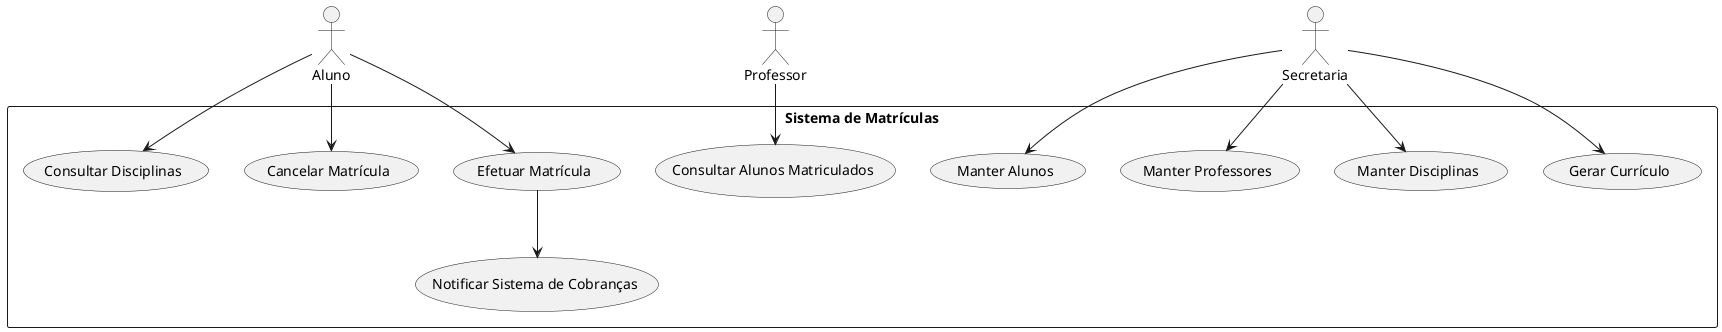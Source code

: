 @startuml
actor "Aluno" as Aluno
actor "Professor" as Professor
actor "Secretaria" as Secretaria

rectangle "Sistema de Matrículas" {
    usecase "Efetuar Matrícula" as EfetuarMatricula
    usecase "Cancelar Matrícula" as CancelarMatricula
    usecase "Consultar Disciplinas" as ConsultarDisciplinas
    usecase "Gerar Currículo" as GerarCurriculo
    usecase "Manter Disciplinas" as ManterDisciplinas
    usecase "Manter Professores" as ManterProfessores
    usecase "Manter Alunos" as ManterAlunos
    usecase "Notificar Sistema de Cobranças" as NotificarSistemaDeCobrancas
    usecase "Consultar Alunos Matriculados" as ConsultarAlunosMatriculados
}

Aluno --> EfetuarMatricula
Aluno --> CancelarMatricula
Aluno --> ConsultarDisciplinas

Professor --> ConsultarAlunosMatriculados

Secretaria --> GerarCurriculo
Secretaria --> ManterDisciplinas
Secretaria --> ManterProfessores
Secretaria --> ManterAlunos

EfetuarMatricula --> NotificarSistemaDeCobrancas


@enduml
